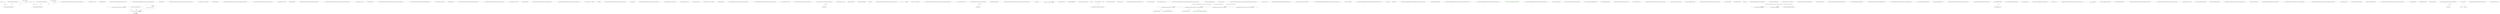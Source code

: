 digraph  {
n82 [label=convention, span=""];
n83 [label=context, span=""];
n84 [label=convention, span=""];
n85 [label=context, span=""];
n0 [cluster="Nancy.Tests.Unit.StaticContentConventionBuilderFixture.Should_retrieve_static_content_when_path_has_same_name_as_extension()", label="Entry Nancy.Tests.Unit.StaticContentConventionBuilderFixture.Should_retrieve_static_content_when_path_has_same_name_as_extension()", span="16-16"];
n1 [cluster="Nancy.Tests.Unit.StaticContentConventionBuilderFixture.Should_retrieve_static_content_when_path_has_same_name_as_extension()", label="var result = GetStaticContent(''css'', ''styles.css'')", span="20-20"];
n2 [cluster="Nancy.Tests.Unit.StaticContentConventionBuilderFixture.Should_retrieve_static_content_when_path_has_same_name_as_extension()", label="result.ShouldEqual(StylesheetContents)", span="23-23"];
n4 [cluster="Nancy.Tests.Unit.StaticContentConventionBuilderFixture.GetStaticContent(string, string, string)", label="Entry Nancy.Tests.Unit.StaticContentConventionBuilderFixture.GetStaticContent(string, string, string)", span="142-142"];
n3 [cluster="Nancy.Tests.Unit.StaticContentConventionBuilderFixture.Should_retrieve_static_content_when_path_has_same_name_as_extension()", label="Exit Nancy.Tests.Unit.StaticContentConventionBuilderFixture.Should_retrieve_static_content_when_path_has_same_name_as_extension()", span="16-16"];
n5 [cluster="object.ShouldEqual(object)", label="Entry object.ShouldEqual(object)", span="95-95"];
n6 [cluster="Nancy.Tests.Unit.StaticContentConventionBuilderFixture.Should_retrieve_static_content_when_virtual_directory_name_exists_in_static_route()", label="Entry Nancy.Tests.Unit.StaticContentConventionBuilderFixture.Should_retrieve_static_content_when_virtual_directory_name_exists_in_static_route()", span="27-27"];
n7 [cluster="Nancy.Tests.Unit.StaticContentConventionBuilderFixture.Should_retrieve_static_content_when_virtual_directory_name_exists_in_static_route()", label="var result = GetStaticContent(''css'', ''strange-css-filename.css'')", span="31-31"];
n8 [cluster="Nancy.Tests.Unit.StaticContentConventionBuilderFixture.Should_retrieve_static_content_when_virtual_directory_name_exists_in_static_route()", label="result.ShouldEqual(StylesheetContents)", span="34-34"];
n9 [cluster="Nancy.Tests.Unit.StaticContentConventionBuilderFixture.Should_retrieve_static_content_when_virtual_directory_name_exists_in_static_route()", label="Exit Nancy.Tests.Unit.StaticContentConventionBuilderFixture.Should_retrieve_static_content_when_virtual_directory_name_exists_in_static_route()", span="27-27"];
n10 [cluster="Nancy.Tests.Unit.StaticContentConventionBuilderFixture.Should_retrieve_static_content_when_path_is_nested()", label="Entry Nancy.Tests.Unit.StaticContentConventionBuilderFixture.Should_retrieve_static_content_when_path_is_nested()", span="38-38"];
n11 [cluster="Nancy.Tests.Unit.StaticContentConventionBuilderFixture.Should_retrieve_static_content_when_path_is_nested()", label="var result = GetStaticContent(''css/sub'', ''styles.css'')", span="42-42"];
n12 [cluster="Nancy.Tests.Unit.StaticContentConventionBuilderFixture.Should_retrieve_static_content_when_path_is_nested()", label="result.ShouldEqual(StylesheetContents)", span="45-45"];
n13 [cluster="Nancy.Tests.Unit.StaticContentConventionBuilderFixture.Should_retrieve_static_content_when_path_is_nested()", label="Exit Nancy.Tests.Unit.StaticContentConventionBuilderFixture.Should_retrieve_static_content_when_path_is_nested()", span="38-38"];
n14 [cluster="Nancy.Tests.Unit.StaticContentConventionBuilderFixture.Should_retrieve_static_content_when_path_contains_nested_folders_with_duplicate_name()", label="Entry Nancy.Tests.Unit.StaticContentConventionBuilderFixture.Should_retrieve_static_content_when_path_contains_nested_folders_with_duplicate_name()", span="49-49"];
n15 [cluster="Nancy.Tests.Unit.StaticContentConventionBuilderFixture.Should_retrieve_static_content_when_path_contains_nested_folders_with_duplicate_name()", label="var result = GetStaticContent(''css/css'', ''styles.css'')", span="53-53"];
n16 [cluster="Nancy.Tests.Unit.StaticContentConventionBuilderFixture.Should_retrieve_static_content_when_path_contains_nested_folders_with_duplicate_name()", label="result.ShouldEqual(StylesheetContents)", span="56-56"];
n17 [cluster="Nancy.Tests.Unit.StaticContentConventionBuilderFixture.Should_retrieve_static_content_when_path_contains_nested_folders_with_duplicate_name()", label="Exit Nancy.Tests.Unit.StaticContentConventionBuilderFixture.Should_retrieve_static_content_when_path_contains_nested_folders_with_duplicate_name()", span="49-49"];
n18 [cluster="Nancy.Tests.Unit.StaticContentConventionBuilderFixture.Should_retrieve_static_content_when_filename_contains_dot()", label="Entry Nancy.Tests.Unit.StaticContentConventionBuilderFixture.Should_retrieve_static_content_when_filename_contains_dot()", span="60-60"];
n19 [cluster="Nancy.Tests.Unit.StaticContentConventionBuilderFixture.Should_retrieve_static_content_when_filename_contains_dot()", label="var result = GetStaticContent(''css'', ''dotted.filename.css'')", span="64-64"];
n20 [cluster="Nancy.Tests.Unit.StaticContentConventionBuilderFixture.Should_retrieve_static_content_when_filename_contains_dot()", label="result.ShouldEqual(StylesheetContents)", span="67-67"];
n21 [cluster="Nancy.Tests.Unit.StaticContentConventionBuilderFixture.Should_retrieve_static_content_when_filename_contains_dot()", label="Exit Nancy.Tests.Unit.StaticContentConventionBuilderFixture.Should_retrieve_static_content_when_filename_contains_dot()", span="60-60"];
n22 [cluster="Nancy.Tests.Unit.StaticContentConventionBuilderFixture.Should_retrieve_static_content_when_path_contains_dot()", label="Entry Nancy.Tests.Unit.StaticContentConventionBuilderFixture.Should_retrieve_static_content_when_path_contains_dot()", span="71-71"];
n23 [cluster="Nancy.Tests.Unit.StaticContentConventionBuilderFixture.Should_retrieve_static_content_when_path_contains_dot()", label="var result = GetStaticContent(''css/Sub.folder'', ''styles.css'')", span="75-75"];
n24 [cluster="Nancy.Tests.Unit.StaticContentConventionBuilderFixture.Should_retrieve_static_content_when_path_contains_dot()", label="result.ShouldEqual(StylesheetContents)", span="78-78"];
n25 [cluster="Nancy.Tests.Unit.StaticContentConventionBuilderFixture.Should_retrieve_static_content_when_path_contains_dot()", label="Exit Nancy.Tests.Unit.StaticContentConventionBuilderFixture.Should_retrieve_static_content_when_path_contains_dot()", span="71-71"];
n26 [cluster="Nancy.Tests.Unit.StaticContentConventionBuilderFixture.Should_skip_the_request_if_resource_is_outside_the_content_folder()", label="Entry Nancy.Tests.Unit.StaticContentConventionBuilderFixture.Should_skip_the_request_if_resource_is_outside_the_content_folder()", span="82-82"];
n27 [cluster="Nancy.Tests.Unit.StaticContentConventionBuilderFixture.Should_skip_the_request_if_resource_is_outside_the_content_folder()", label="var result = GetStaticContent(''css'', ''../../outside/styles.css'')", span="86-86"];
n28 [cluster="Nancy.Tests.Unit.StaticContentConventionBuilderFixture.Should_skip_the_request_if_resource_is_outside_the_content_folder()", label="result.ShouldBeNull()", span="89-89"];
n29 [cluster="Nancy.Tests.Unit.StaticContentConventionBuilderFixture.Should_skip_the_request_if_resource_is_outside_the_content_folder()", label="Exit Nancy.Tests.Unit.StaticContentConventionBuilderFixture.Should_skip_the_request_if_resource_is_outside_the_content_folder()", span="82-82"];
n30 [cluster="object.ShouldBeNull()", label="Entry object.ShouldBeNull()", span="135-135"];
n31 [cluster="Nancy.Tests.Unit.StaticContentConventionBuilderFixture.Should_retrieve_static_content_when_root_is_relative_path()", label="Entry Nancy.Tests.Unit.StaticContentConventionBuilderFixture.Should_retrieve_static_content_when_root_is_relative_path()", span="93-93"];
n32 [cluster="Nancy.Tests.Unit.StaticContentConventionBuilderFixture.Should_retrieve_static_content_when_root_is_relative_path()", label="var resources = Path.Combine(Environment.CurrentDirectory, ''Resources'')", span="96-96"];
n33 [cluster="Nancy.Tests.Unit.StaticContentConventionBuilderFixture.Should_retrieve_static_content_when_root_is_relative_path()", label="var relativeRootFolder = Path.Combine(resources, @''../'')", span="97-97"];
n37 [cluster="System.IO.Path.Combine(string, string)", label="Entry System.IO.Path.Combine(string, string)", span="0-0"];
n34 [cluster="Nancy.Tests.Unit.StaticContentConventionBuilderFixture.Should_retrieve_static_content_when_root_is_relative_path()", label="var result = GetStaticContent(''css'', ''styles.css'', relativeRootFolder)", span="100-100"];
n35 [cluster="Nancy.Tests.Unit.StaticContentConventionBuilderFixture.Should_retrieve_static_content_when_root_is_relative_path()", label="result.ShouldEqual(StylesheetContents)", span="103-103"];
n36 [cluster="Nancy.Tests.Unit.StaticContentConventionBuilderFixture.Should_retrieve_static_content_when_root_is_relative_path()", label="Exit Nancy.Tests.Unit.StaticContentConventionBuilderFixture.Should_retrieve_static_content_when_root_is_relative_path()", span="93-93"];
n38 [cluster="Nancy.Tests.Unit.StaticContentConventionBuilderFixture.Should_throw_security_exception_when_content_path_points_to_root()", label="Entry Nancy.Tests.Unit.StaticContentConventionBuilderFixture.Should_throw_security_exception_when_content_path_points_to_root()", span="107-107"];
n39 [cluster="Nancy.Tests.Unit.StaticContentConventionBuilderFixture.Should_throw_security_exception_when_content_path_points_to_root()", label="var convention = StaticContentConventionBuilder.AddDirectory(''/'', ''/'')", span="110-110"];
n40 [cluster="Nancy.Tests.Unit.StaticContentConventionBuilderFixture.Should_throw_security_exception_when_content_path_points_to_root()", label="var request = new Request(''GET'', ''/face.png'', ''http'')", span="111-111"];
n45 [cluster="Nancy.Conventions.StaticContentConventionBuilder.AddDirectory(string, string, params string[])", label="Entry Nancy.Conventions.StaticContentConventionBuilder.AddDirectory(string, string, params string[])", span="30-30"];
n42 [cluster="Nancy.Tests.Unit.StaticContentConventionBuilderFixture.Should_throw_security_exception_when_content_path_points_to_root()", label="var exception = Record.Exception(() => convention.Invoke(context, Environment.CurrentDirectory))", span="118-118"];
n51 [cluster="lambda expression", label="convention.Invoke(context, Environment.CurrentDirectory)", span="118-118"];
n41 [cluster="Nancy.Tests.Unit.StaticContentConventionBuilderFixture.Should_throw_security_exception_when_content_path_points_to_root()", label="var context = new NancyContext\r\n            {\r\n                Request = request\r\n            }", span="112-115"];
n46 [cluster="Nancy.Request.Request(string, string, string)", label="Entry Nancy.Request.Request(string, string, string)", span="27-27"];
n47 [cluster="Nancy.NancyContext.NancyContext()", label="Entry Nancy.NancyContext.NancyContext()", span="23-23"];
n43 [cluster="Nancy.Tests.Unit.StaticContentConventionBuilderFixture.Should_throw_security_exception_when_content_path_points_to_root()", label="exception.ShouldBeOfType<ArgumentException>()", span="121-121"];
n48 [cluster="Unk.Exception", label="Entry Unk.Exception", span=""];
n50 [cluster="lambda expression", label="Entry lambda expression", span="118-118"];
n44 [cluster="Nancy.Tests.Unit.StaticContentConventionBuilderFixture.Should_throw_security_exception_when_content_path_points_to_root()", label="Exit Nancy.Tests.Unit.StaticContentConventionBuilderFixture.Should_throw_security_exception_when_content_path_points_to_root()", span="107-107"];
n49 [cluster="Unk.>", label="Entry Unk.>", span=""];
n52 [cluster="lambda expression", label="Exit lambda expression", span="118-118"];
n53 [cluster="System.Func<T1, T2, TResult>.Invoke(T1, T2)", label="Entry System.Func<T1, T2, TResult>.Invoke(T1, T2)", span="0-0"];
n54 [cluster="Nancy.Tests.Unit.StaticContentConventionBuilderFixture.Should_throw_security_exception_when_content_path_is_null_and_requested_path_points_to_root()", label="Entry Nancy.Tests.Unit.StaticContentConventionBuilderFixture.Should_throw_security_exception_when_content_path_is_null_and_requested_path_points_to_root()", span="125-125"];
n55 [cluster="Nancy.Tests.Unit.StaticContentConventionBuilderFixture.Should_throw_security_exception_when_content_path_is_null_and_requested_path_points_to_root()", label="var convention = StaticContentConventionBuilder.AddDirectory(''/'')", span="128-128"];
n56 [cluster="Nancy.Tests.Unit.StaticContentConventionBuilderFixture.Should_throw_security_exception_when_content_path_is_null_and_requested_path_points_to_root()", label="var request = new Request(''GET'', ''/face.png'', ''http'')", span="129-129"];
n58 [cluster="Nancy.Tests.Unit.StaticContentConventionBuilderFixture.Should_throw_security_exception_when_content_path_is_null_and_requested_path_points_to_root()", label="var exception = Record.Exception(() => convention.Invoke(context, Environment.CurrentDirectory))", span="136-136"];
n62 [cluster="lambda expression", label="convention.Invoke(context, Environment.CurrentDirectory)", span="136-136"];
n57 [cluster="Nancy.Tests.Unit.StaticContentConventionBuilderFixture.Should_throw_security_exception_when_content_path_is_null_and_requested_path_points_to_root()", label="var context = new NancyContext\r\n            {\r\n                Request = request\r\n            }", span="130-133"];
n59 [cluster="Nancy.Tests.Unit.StaticContentConventionBuilderFixture.Should_throw_security_exception_when_content_path_is_null_and_requested_path_points_to_root()", label="exception.ShouldBeOfType<ArgumentException>()", span="139-139"];
n61 [cluster="lambda expression", label="Entry lambda expression", span="136-136"];
n60 [cluster="Nancy.Tests.Unit.StaticContentConventionBuilderFixture.Should_throw_security_exception_when_content_path_is_null_and_requested_path_points_to_root()", label="Exit Nancy.Tests.Unit.StaticContentConventionBuilderFixture.Should_throw_security_exception_when_content_path_is_null_and_requested_path_points_to_root()", span="125-125"];
n63 [cluster="lambda expression", label="Exit lambda expression", span="136-136"];
n64 [cluster="Nancy.Tests.Unit.StaticContentConventionBuilderFixture.GetStaticContent(string, string, string)", label="var resource =\r\n                string.Format(''/{0}/{1}'', virtualDirectory, requestedFilename)", span="144-145"];
n66 [cluster="Nancy.Tests.Unit.StaticContentConventionBuilderFixture.GetStaticContent(string, string, string)", label="var resolver =\r\n                StaticContentConventionBuilder.AddDirectory(virtualDirectory, ''Resources/Assets/Styles'')", span="153-154"];
n67 [cluster="Nancy.Tests.Unit.StaticContentConventionBuilderFixture.GetStaticContent(string, string, string)", label="var rootFolder = root ?? Environment.CurrentDirectory", span="156-156"];
n65 [cluster="Nancy.Tests.Unit.StaticContentConventionBuilderFixture.GetStaticContent(string, string, string)", label="var context =\r\n                new NancyContext\r\n                {\r\n                    Request = new Request(''GET'', resource, ''http'')\r\n                }", span="147-151"];
n76 [cluster="string.Format(string, object, object)", label="Entry string.Format(string, object, object)", span="0-0"];
n69 [cluster="Nancy.Tests.Unit.StaticContentConventionBuilderFixture.GetStaticContent(string, string, string)", label="var response =\r\n                resolver.Invoke(context, rootFolder) as GenericFileResponse", span="160-161"];
n68 [cluster="Nancy.Tests.Unit.StaticContentConventionBuilderFixture.GetStaticContent(string, string, string)", label="GenericFileResponse.SafePaths.Add(rootFolder)", span="158-158"];
n77 [cluster="System.Collections.Generic.ICollection<T>.Add(T)", label="Entry System.Collections.Generic.ICollection<T>.Add(T)", span="0-0"];
n70 [cluster="Nancy.Tests.Unit.StaticContentConventionBuilderFixture.GetStaticContent(string, string, string)", label="response != null", span="163-163"];
n72 [cluster="Nancy.Tests.Unit.StaticContentConventionBuilderFixture.GetStaticContent(string, string, string)", label="response.Contents(stream)", span="167-167"];
n71 [cluster="Nancy.Tests.Unit.StaticContentConventionBuilderFixture.GetStaticContent(string, string, string)", label="var stream = new MemoryStream()", span="165-165"];
n74 [cluster="Nancy.Tests.Unit.StaticContentConventionBuilderFixture.GetStaticContent(string, string, string)", label="return null;", span="172-172"];
n78 [cluster="System.IO.MemoryStream.MemoryStream()", label="Entry System.IO.MemoryStream.MemoryStream()", span="0-0"];
n73 [cluster="Nancy.Tests.Unit.StaticContentConventionBuilderFixture.GetStaticContent(string, string, string)", label="return Encoding.UTF8.GetString(stream.GetBuffer(), 0, (int)stream.Length);", span="168-168"];
n79 [cluster="System.Action<T>.Invoke(T)", label="Entry System.Action<T>.Invoke(T)", span="0-0"];
n75 [cluster="Nancy.Tests.Unit.StaticContentConventionBuilderFixture.GetStaticContent(string, string, string)", label="Exit Nancy.Tests.Unit.StaticContentConventionBuilderFixture.GetStaticContent(string, string, string)", span="142-142"];
n80 [cluster="System.IO.MemoryStream.GetBuffer()", label="Entry System.IO.MemoryStream.GetBuffer()", span="0-0"];
n81 [cluster="System.Text.Encoding.GetString(byte[], int, int)", label="Entry System.Text.Encoding.GetString(byte[], int, int)", span="0-0"];
m0_21 [cluster="Nancy.Tests.Unit.Responses.EmbeddedFileResponseFixture.Should_not_contain_etag_in_response_header_if_embedded_resource_does_not_exists_when_invoking()", file="EmbeddedFileResponseFixture.cs", label="Entry Nancy.Tests.Unit.Responses.EmbeddedFileResponseFixture.Should_not_contain_etag_in_response_header_if_embedded_resource_does_not_exists_when_invoking()", span="47-47"];
m0_22 [cluster="Nancy.Tests.Unit.Responses.EmbeddedFileResponseFixture.Should_not_contain_etag_in_response_header_if_embedded_resource_does_not_exists_when_invoking()", file="EmbeddedFileResponseFixture.cs", label="var response =\r\n                new EmbeddedFileResponse(this.GetType().Assembly, ''Nancy.Tests'', ''i_dont_exist.jpg'')", span="50-51"];
m0_23 [cluster="Nancy.Tests.Unit.Responses.EmbeddedFileResponseFixture.Should_not_contain_etag_in_response_header_if_embedded_resource_does_not_exists_when_invoking()", file="EmbeddedFileResponseFixture.cs", label="var outputStream = new MemoryStream()", span="53-53"];
m0_24 [cluster="Nancy.Tests.Unit.Responses.EmbeddedFileResponseFixture.Should_not_contain_etag_in_response_header_if_embedded_resource_does_not_exists_when_invoking()", file="EmbeddedFileResponseFixture.cs", label="response.Contents.Invoke(outputStream)", span="56-56"];
m0_25 [cluster="Nancy.Tests.Unit.Responses.EmbeddedFileResponseFixture.Should_not_contain_etag_in_response_header_if_embedded_resource_does_not_exists_when_invoking()", file="EmbeddedFileResponseFixture.cs", label="response.Headers.ContainsKey(''ETag'').ShouldBeFalse()", span="59-59"];
m0_26 [cluster="Nancy.Tests.Unit.Responses.EmbeddedFileResponseFixture.Should_not_contain_etag_in_response_header_if_embedded_resource_does_not_exists_when_invoking()", file="EmbeddedFileResponseFixture.cs", label="Exit Nancy.Tests.Unit.Responses.EmbeddedFileResponseFixture.Should_not_contain_etag_in_response_header_if_embedded_resource_does_not_exists_when_invoking()", span="47-47"];
m0_14 [cluster="System.Action<T>.Invoke(T)", file="EmbeddedFileResponseFixture.cs", label="Entry System.Action<T>.Invoke(T)", span="0-0"];
m0_4 [cluster="Nancy.Responses.EmbeddedFileResponse.EmbeddedFileResponse(System.Reflection.Assembly, string, string)", file="EmbeddedFileResponseFixture.cs", label="Entry Nancy.Responses.EmbeddedFileResponse.EmbeddedFileResponse(System.Reflection.Assembly, string, string)", span="18-18"];
m0_19 [cluster="System.Collections.Generic.IDictionary<TKey, TValue>.ContainsKey(TKey)", file="EmbeddedFileResponseFixture.cs", label="Entry System.Collections.Generic.IDictionary<TKey, TValue>.ContainsKey(TKey)", span="0-0"];
m0_7 [cluster="Nancy.Tests.Unit.Responses.EmbeddedFileResponseFixture.Should_contain_etag_in_response_header_if_embedded_resource_exists_when_invoking()", file="EmbeddedFileResponseFixture.cs", label="Entry Nancy.Tests.Unit.Responses.EmbeddedFileResponseFixture.Should_contain_etag_in_response_header_if_embedded_resource_exists_when_invoking()", span="20-20"];
m0_8 [cluster="Nancy.Tests.Unit.Responses.EmbeddedFileResponseFixture.Should_contain_etag_in_response_header_if_embedded_resource_exists_when_invoking()", file="EmbeddedFileResponseFixture.cs", label="var response =\r\n                new EmbeddedFileResponse(this.GetType().Assembly, ''Nancy.Tests'', ''Resources.Views.staticviewresource.html'')", span="23-24"];
m0_9 [cluster="Nancy.Tests.Unit.Responses.EmbeddedFileResponseFixture.Should_contain_etag_in_response_header_if_embedded_resource_exists_when_invoking()", file="EmbeddedFileResponseFixture.cs", label="var outputStream = new MemoryStream()", span="26-26"];
m0_10 [cluster="Nancy.Tests.Unit.Responses.EmbeddedFileResponseFixture.Should_contain_etag_in_response_header_if_embedded_resource_exists_when_invoking()", file="EmbeddedFileResponseFixture.cs", label="response.Contents.Invoke(outputStream)", span="29-29"];
m0_11 [cluster="Nancy.Tests.Unit.Responses.EmbeddedFileResponseFixture.Should_contain_etag_in_response_header_if_embedded_resource_exists_when_invoking()", color=green, community=0, file="EmbeddedFileResponseFixture.cs", label="response.Headers[''ETag''].ShouldEqual(''\''5D6EFDFDB135DC90F16D57E05603DA1E\'''')", prediction=0, span="32-32"];
m0_12 [cluster="Nancy.Tests.Unit.Responses.EmbeddedFileResponseFixture.Should_contain_etag_in_response_header_if_embedded_resource_exists_when_invoking()", file="EmbeddedFileResponseFixture.cs", label="Exit Nancy.Tests.Unit.Responses.EmbeddedFileResponseFixture.Should_contain_etag_in_response_header_if_embedded_resource_exists_when_invoking()", span="20-20"];
m0_5 [cluster="object.GetType()", file="EmbeddedFileResponseFixture.cs", label="Entry object.GetType()", span="0-0"];
m0_20 [cluster="bool.ShouldBeFalse()", file="EmbeddedFileResponseFixture.cs", label="Entry bool.ShouldBeFalse()", span="90-90"];
m0_15 [cluster="Nancy.Tests.Unit.Responses.EmbeddedFileResponseFixture.Should_not_contain_etag_in_response_header_if_embedded_resource_does_not_exists()", file="EmbeddedFileResponseFixture.cs", label="Entry Nancy.Tests.Unit.Responses.EmbeddedFileResponseFixture.Should_not_contain_etag_in_response_header_if_embedded_resource_does_not_exists()", span="36-36"];
m0_16 [cluster="Nancy.Tests.Unit.Responses.EmbeddedFileResponseFixture.Should_not_contain_etag_in_response_header_if_embedded_resource_does_not_exists()", file="EmbeddedFileResponseFixture.cs", label="var response =\r\n                new EmbeddedFileResponse(this.GetType().Assembly, ''Nancy.Tests'', ''i_dont_exist.jpg'')", span="39-40"];
m0_17 [cluster="Nancy.Tests.Unit.Responses.EmbeddedFileResponseFixture.Should_not_contain_etag_in_response_header_if_embedded_resource_does_not_exists()", file="EmbeddedFileResponseFixture.cs", label="response.Headers.ContainsKey(''ETag'').ShouldBeFalse()", span="43-43"];
m0_18 [cluster="Nancy.Tests.Unit.Responses.EmbeddedFileResponseFixture.Should_not_contain_etag_in_response_header_if_embedded_resource_does_not_exists()", file="EmbeddedFileResponseFixture.cs", label="Exit Nancy.Tests.Unit.Responses.EmbeddedFileResponseFixture.Should_not_contain_etag_in_response_header_if_embedded_resource_does_not_exists()", span="36-36"];
m0_0 [cluster="Nancy.Tests.Unit.Responses.EmbeddedFileResponseFixture.Should_contain_etag_in_response_header_if_embedded_resource_exists()", file="EmbeddedFileResponseFixture.cs", label="Entry Nancy.Tests.Unit.Responses.EmbeddedFileResponseFixture.Should_contain_etag_in_response_header_if_embedded_resource_exists()", span="9-9"];
m0_1 [cluster="Nancy.Tests.Unit.Responses.EmbeddedFileResponseFixture.Should_contain_etag_in_response_header_if_embedded_resource_exists()", file="EmbeddedFileResponseFixture.cs", label="var response =\r\n                new EmbeddedFileResponse(this.GetType().Assembly, ''Nancy.Tests'', ''Resources.Views.staticviewresource.html'')", span="12-13"];
m0_2 [cluster="Nancy.Tests.Unit.Responses.EmbeddedFileResponseFixture.Should_contain_etag_in_response_header_if_embedded_resource_exists()", color=green, community=0, file="EmbeddedFileResponseFixture.cs", label="response.Headers[''ETag''].ShouldEqual(''\''5D6EFDFDB135DC90F16D57E05603DA1E\'''')", prediction=1, span="16-16"];
m0_3 [cluster="Nancy.Tests.Unit.Responses.EmbeddedFileResponseFixture.Should_contain_etag_in_response_header_if_embedded_resource_exists()", file="EmbeddedFileResponseFixture.cs", label="Exit Nancy.Tests.Unit.Responses.EmbeddedFileResponseFixture.Should_contain_etag_in_response_header_if_embedded_resource_exists()", span="9-9"];
m0_13 [cluster="System.IO.MemoryStream.MemoryStream()", file="EmbeddedFileResponseFixture.cs", label="Entry System.IO.MemoryStream.MemoryStream()", span="0-0"];
m0_27 [file="EmbeddedFileResponseFixture.cs", label="Nancy.Tests.Unit.Responses.EmbeddedFileResponseFixture", span=""];
m1_36 [cluster="Nancy.Tests.Unit.Responses.GenericFileResponseFixture.Should_set_status_code_to_ok()", file="GenericFileResponseFixture.cs", label="Entry Nancy.Tests.Unit.Responses.GenericFileResponseFixture.Should_set_status_code_to_ok()", span="84-84"];
m1_37 [cluster="Nancy.Tests.Unit.Responses.GenericFileResponseFixture.Should_set_status_code_to_ok()", file="GenericFileResponseFixture.cs", label="var response = new GenericFileResponse(this.imagePath, imageContentType)", span="87-87"];
m1_38 [cluster="Nancy.Tests.Unit.Responses.GenericFileResponseFixture.Should_set_status_code_to_ok()", file="GenericFileResponseFixture.cs", label="response.StatusCode.ShouldEqual(HttpStatusCode.OK)", span="90-90"];
m1_39 [cluster="Nancy.Tests.Unit.Responses.GenericFileResponseFixture.Should_set_status_code_to_ok()", file="GenericFileResponseFixture.cs", label="Exit Nancy.Tests.Unit.Responses.GenericFileResponseFixture.Should_set_status_code_to_ok()", span="84-84"];
m1_7 [cluster="System.Collections.Generic.List<T>.List()", file="GenericFileResponseFixture.cs", label="Entry System.Collections.Generic.List<T>.List()", span="0-0"];
m1_15 [cluster="Nancy.Tests.Unit.Responses.GenericFileResponseFixture.Should_set_status_code_to_not_found_when_file_name_is_null()", file="GenericFileResponseFixture.cs", label="Entry Nancy.Tests.Unit.Responses.GenericFileResponseFixture.Should_set_status_code_to_not_found_when_file_name_is_null()", span="34-34"];
m1_16 [cluster="Nancy.Tests.Unit.Responses.GenericFileResponseFixture.Should_set_status_code_to_not_found_when_file_name_is_null()", file="GenericFileResponseFixture.cs", label="var response = new GenericFileResponse(null, imageContentType)", span="37-37"];
m1_17 [cluster="Nancy.Tests.Unit.Responses.GenericFileResponseFixture.Should_set_status_code_to_not_found_when_file_name_is_null()", file="GenericFileResponseFixture.cs", label="response.StatusCode.ShouldEqual(HttpStatusCode.NotFound)", span="40-40"];
m1_18 [cluster="Nancy.Tests.Unit.Responses.GenericFileResponseFixture.Should_set_status_code_to_not_found_when_file_name_is_null()", file="GenericFileResponseFixture.cs", label="Exit Nancy.Tests.Unit.Responses.GenericFileResponseFixture.Should_set_status_code_to_not_found_when_file_name_is_null()", span="34-34"];
m1_60 [cluster="System.IO.MemoryStream.Flush()", file="GenericFileResponseFixture.cs", label="Entry System.IO.MemoryStream.Flush()", span="0-0"];
m1_8 [cluster="System.IO.Path.GetFileName(string)", file="GenericFileResponseFixture.cs", label="Entry System.IO.Path.GetFileName(string)", span="0-0"];
m1_5 [cluster="object.GetType()", file="GenericFileResponseFixture.cs", label="Entry object.GetType()", span="0-0"];
m1_0 [cluster="Nancy.Tests.Unit.Responses.GenericFileResponseFixture.GenericFileResponseFixture()", file="GenericFileResponseFixture.cs", label="Entry Nancy.Tests.Unit.Responses.GenericFileResponseFixture.GenericFileResponseFixture()", span="12-12"];
m1_1 [cluster="Nancy.Tests.Unit.Responses.GenericFileResponseFixture.GenericFileResponseFixture()", file="GenericFileResponseFixture.cs", label="var assemblyPath =\r\n                Path.GetDirectoryName(this.GetType().Assembly.Location)", span="14-15"];
m1_2 [cluster="Nancy.Tests.Unit.Responses.GenericFileResponseFixture.GenericFileResponseFixture()", file="GenericFileResponseFixture.cs", label="GenericFileResponse.SafePaths = new List<string> {assemblyPath}", span="17-17"];
m1_3 [cluster="Nancy.Tests.Unit.Responses.GenericFileResponseFixture.GenericFileResponseFixture()", file="GenericFileResponseFixture.cs", label="this.imagePath =\r\n                Path.GetFileName(this.GetType().Assembly.Location)", span="19-20"];
m1_4 [cluster="Nancy.Tests.Unit.Responses.GenericFileResponseFixture.GenericFileResponseFixture()", file="GenericFileResponseFixture.cs", label="Exit Nancy.Tests.Unit.Responses.GenericFileResponseFixture.GenericFileResponseFixture()", span="12-12"];
m1_6 [cluster="System.IO.Path.GetDirectoryName(string)", file="GenericFileResponseFixture.cs", label="Entry System.IO.Path.GetDirectoryName(string)", span="0-0"];
m1_49 [cluster="Nancy.Tests.Unit.Responses.GenericFileResponseFixture.Should_set_filename_property_to_filename()", file="GenericFileResponseFixture.cs", label="Entry Nancy.Tests.Unit.Responses.GenericFileResponseFixture.Should_set_filename_property_to_filename()", span="108-108"];
m1_50 [cluster="Nancy.Tests.Unit.Responses.GenericFileResponseFixture.Should_set_filename_property_to_filename()", file="GenericFileResponseFixture.cs", label="var response = new GenericFileResponse(this.imagePath, imageContentType)", span="111-111"];
m1_51 [cluster="Nancy.Tests.Unit.Responses.GenericFileResponseFixture.Should_set_filename_property_to_filename()", file="GenericFileResponseFixture.cs", label="response.Filename.ShouldEqual(Path.GetFileName(this.imagePath))", span="114-114"];
m1_52 [cluster="Nancy.Tests.Unit.Responses.GenericFileResponseFixture.Should_set_filename_property_to_filename()", file="GenericFileResponseFixture.cs", label="Exit Nancy.Tests.Unit.Responses.GenericFileResponseFixture.Should_set_filename_property_to_filename()", span="108-108"];
m1_9 [cluster="Nancy.Tests.Unit.Responses.GenericFileResponseFixture.Should_set_status_code_to_not_found_when_file_name_is_empty()", file="GenericFileResponseFixture.cs", label="Entry Nancy.Tests.Unit.Responses.GenericFileResponseFixture.Should_set_status_code_to_not_found_when_file_name_is_empty()", span="24-24"];
m1_10 [cluster="Nancy.Tests.Unit.Responses.GenericFileResponseFixture.Should_set_status_code_to_not_found_when_file_name_is_empty()", file="GenericFileResponseFixture.cs", label="var response = new GenericFileResponse(string.Empty, imageContentType)", span="27-27"];
m1_11 [cluster="Nancy.Tests.Unit.Responses.GenericFileResponseFixture.Should_set_status_code_to_not_found_when_file_name_is_empty()", file="GenericFileResponseFixture.cs", label="response.StatusCode.ShouldEqual(HttpStatusCode.NotFound)", span="30-30"];
m1_12 [cluster="Nancy.Tests.Unit.Responses.GenericFileResponseFixture.Should_set_status_code_to_not_found_when_file_name_is_empty()", file="GenericFileResponseFixture.cs", label="Exit Nancy.Tests.Unit.Responses.GenericFileResponseFixture.Should_set_status_code_to_not_found_when_file_name_is_empty()", span="24-24"];
m1_40 [cluster="Nancy.Tests.Unit.Responses.GenericFileResponseFixture.Should_return_file_unchanged()", file="GenericFileResponseFixture.cs", label="Entry Nancy.Tests.Unit.Responses.GenericFileResponseFixture.Should_return_file_unchanged()", span="94-94"];
m1_41 [cluster="Nancy.Tests.Unit.Responses.GenericFileResponseFixture.Should_return_file_unchanged()", file="GenericFileResponseFixture.cs", label="var expected = File.ReadAllBytes(this.imagePath)", span="97-97"];
m1_42 [cluster="Nancy.Tests.Unit.Responses.GenericFileResponseFixture.Should_return_file_unchanged()", file="GenericFileResponseFixture.cs", label="var response = new GenericFileResponse(this.imagePath, imageContentType)", span="98-98"];
m1_44 [cluster="Nancy.Tests.Unit.Responses.GenericFileResponseFixture.Should_return_file_unchanged()", file="GenericFileResponseFixture.cs", label="result.ShouldEqualSequence(expected)", span="104-104"];
m1_43 [cluster="Nancy.Tests.Unit.Responses.GenericFileResponseFixture.Should_return_file_unchanged()", file="GenericFileResponseFixture.cs", label="var result = GetResponseContents(response)", span="101-101"];
m1_45 [cluster="Nancy.Tests.Unit.Responses.GenericFileResponseFixture.Should_return_file_unchanged()", file="GenericFileResponseFixture.cs", label="Exit Nancy.Tests.Unit.Responses.GenericFileResponseFixture.Should_return_file_unchanged()", span="94-94"];
m1_59 [cluster="System.Action<T>.Invoke(T)", file="GenericFileResponseFixture.cs", label="Entry System.Action<T>.Invoke(T)", span="0-0"];
m1_30 [cluster="Nancy.Tests.Unit.Responses.GenericFileResponseFixture.Should_set_status_code_to_not_found_when_file_is_above_root_path()", file="GenericFileResponseFixture.cs", label="Entry Nancy.Tests.Unit.Responses.GenericFileResponseFixture.Should_set_status_code_to_not_found_when_file_is_above_root_path()", span="70-70"];
m1_31 [cluster="Nancy.Tests.Unit.Responses.GenericFileResponseFixture.Should_set_status_code_to_not_found_when_file_is_above_root_path()", file="GenericFileResponseFixture.cs", label="var path = \r\n                Path.Combine(this.imagePath, ''..'', ''..'')", span="73-74"];
m1_32 [cluster="Nancy.Tests.Unit.Responses.GenericFileResponseFixture.Should_set_status_code_to_not_found_when_file_is_above_root_path()", file="GenericFileResponseFixture.cs", label="var response = new GenericFileResponse(path, imageContentType)", span="77-77"];
m1_33 [cluster="Nancy.Tests.Unit.Responses.GenericFileResponseFixture.Should_set_status_code_to_not_found_when_file_is_above_root_path()", file="GenericFileResponseFixture.cs", label="response.StatusCode.ShouldEqual(HttpStatusCode.NotFound)", span="80-80"];
m1_34 [cluster="Nancy.Tests.Unit.Responses.GenericFileResponseFixture.Should_set_status_code_to_not_found_when_file_is_above_root_path()", file="GenericFileResponseFixture.cs", label="Exit Nancy.Tests.Unit.Responses.GenericFileResponseFixture.Should_set_status_code_to_not_found_when_file_is_above_root_path()", span="70-70"];
m1_25 [cluster="Nancy.Tests.Unit.Responses.GenericFileResponseFixture.Should_set_status_code_to_not_found_when_file_does_not_exist()", file="GenericFileResponseFixture.cs", label="Entry Nancy.Tests.Unit.Responses.GenericFileResponseFixture.Should_set_status_code_to_not_found_when_file_does_not_exist()", span="57-57"];
m1_26 [cluster="Nancy.Tests.Unit.Responses.GenericFileResponseFixture.Should_set_status_code_to_not_found_when_file_does_not_exist()", file="GenericFileResponseFixture.cs", label="var path = Path.Combine(''Resources'', ''thatsnotit.jpg'')", span="60-60"];
m1_27 [cluster="Nancy.Tests.Unit.Responses.GenericFileResponseFixture.Should_set_status_code_to_not_found_when_file_does_not_exist()", file="GenericFileResponseFixture.cs", label="var response = new GenericFileResponse(path, imageContentType)", span="63-63"];
m1_28 [cluster="Nancy.Tests.Unit.Responses.GenericFileResponseFixture.Should_set_status_code_to_not_found_when_file_does_not_exist()", file="GenericFileResponseFixture.cs", label="response.StatusCode.ShouldEqual(HttpStatusCode.NotFound)", span="66-66"];
m1_29 [cluster="Nancy.Tests.Unit.Responses.GenericFileResponseFixture.Should_set_status_code_to_not_found_when_file_does_not_exist()", file="GenericFileResponseFixture.cs", label="Exit Nancy.Tests.Unit.Responses.GenericFileResponseFixture.Should_set_status_code_to_not_found_when_file_does_not_exist()", span="57-57"];
m1_58 [cluster="System.IO.MemoryStream.MemoryStream()", file="GenericFileResponseFixture.cs", label="Entry System.IO.MemoryStream.MemoryStream()", span="0-0"];
m1_13 [cluster="Nancy.Responses.GenericFileResponse.GenericFileResponse(string, string, Nancy.NancyContext)", file="GenericFileResponseFixture.cs", label="Entry Nancy.Responses.GenericFileResponse.GenericFileResponse(string, string, Nancy.NancyContext)", span="64-64"];
m1_48 [cluster="System.Collections.Generic.IEnumerable<T>.ShouldEqualSequence<T>(System.Collections.Generic.IEnumerable<T>)", file="GenericFileResponseFixture.cs", label="Entry System.Collections.Generic.IEnumerable<T>.ShouldEqualSequence<T>(System.Collections.Generic.IEnumerable<T>)", span="110-110"];
m1_19 [cluster="Nancy.Tests.Unit.Responses.GenericFileResponseFixture.Should_set_status_code_to_not_found_when_file_name_does_not_contain_extension()", file="GenericFileResponseFixture.cs", label="Entry Nancy.Tests.Unit.Responses.GenericFileResponseFixture.Should_set_status_code_to_not_found_when_file_name_does_not_contain_extension()", span="44-44"];
m1_20 [cluster="Nancy.Tests.Unit.Responses.GenericFileResponseFixture.Should_set_status_code_to_not_found_when_file_name_does_not_contain_extension()", file="GenericFileResponseFixture.cs", label="var path = Path.Combine(''Resources'', ''zip'')", span="47-47"];
m1_21 [cluster="Nancy.Tests.Unit.Responses.GenericFileResponseFixture.Should_set_status_code_to_not_found_when_file_name_does_not_contain_extension()", file="GenericFileResponseFixture.cs", label="var response = new GenericFileResponse(path, imageContentType)", span="50-50"];
m1_22 [cluster="Nancy.Tests.Unit.Responses.GenericFileResponseFixture.Should_set_status_code_to_not_found_when_file_name_does_not_contain_extension()", file="GenericFileResponseFixture.cs", label="response.StatusCode.ShouldEqual(HttpStatusCode.NotFound)", span="53-53"];
m1_23 [cluster="Nancy.Tests.Unit.Responses.GenericFileResponseFixture.Should_set_status_code_to_not_found_when_file_name_does_not_contain_extension()", file="GenericFileResponseFixture.cs", label="Exit Nancy.Tests.Unit.Responses.GenericFileResponseFixture.Should_set_status_code_to_not_found_when_file_name_does_not_contain_extension()", span="44-44"];
m1_46 [cluster="System.IO.File.ReadAllBytes(string)", file="GenericFileResponseFixture.cs", label="Entry System.IO.File.ReadAllBytes(string)", span="0-0"];
m1_24 [cluster="System.IO.Path.Combine(string, string)", file="GenericFileResponseFixture.cs", label="Entry System.IO.Path.Combine(string, string)", span="0-0"];
m1_61 [cluster="System.IO.MemoryStream.ToArray()", file="GenericFileResponseFixture.cs", label="Entry System.IO.MemoryStream.ToArray()", span="0-0"];
m1_47 [cluster="Nancy.Tests.Unit.Responses.GenericFileResponseFixture.GetResponseContents(Nancy.Response)", file="GenericFileResponseFixture.cs", label="Entry Nancy.Tests.Unit.Responses.GenericFileResponseFixture.GetResponseContents(Nancy.Response)", span="117-117"];
m1_53 [cluster="Nancy.Tests.Unit.Responses.GenericFileResponseFixture.GetResponseContents(Nancy.Response)", file="GenericFileResponseFixture.cs", label="var ms = new MemoryStream()", span="119-119"];
m1_54 [cluster="Nancy.Tests.Unit.Responses.GenericFileResponseFixture.GetResponseContents(Nancy.Response)", file="GenericFileResponseFixture.cs", label="response.Contents(ms)", span="120-120"];
m1_55 [cluster="Nancy.Tests.Unit.Responses.GenericFileResponseFixture.GetResponseContents(Nancy.Response)", file="GenericFileResponseFixture.cs", label="ms.Flush()", span="121-121"];
m1_56 [cluster="Nancy.Tests.Unit.Responses.GenericFileResponseFixture.GetResponseContents(Nancy.Response)", file="GenericFileResponseFixture.cs", label="return ms.ToArray();", span="123-123"];
m1_57 [cluster="Nancy.Tests.Unit.Responses.GenericFileResponseFixture.GetResponseContents(Nancy.Response)", file="GenericFileResponseFixture.cs", label="Exit Nancy.Tests.Unit.Responses.GenericFileResponseFixture.GetResponseContents(Nancy.Response)", span="117-117"];
m1_35 [cluster="System.IO.Path.Combine(string, string, string)", file="GenericFileResponseFixture.cs", label="Entry System.IO.Path.Combine(string, string, string)", span="0-0"];
m1_62 [file="GenericFileResponseFixture.cs", label="Nancy.Tests.Unit.Responses.GenericFileResponseFixture", span=""];
n82 -> n51  [color=darkseagreen4, key=1, label=convention, style=dashed];
n83 -> n51  [color=darkseagreen4, key=1, label=context, style=dashed];
n84 -> n62  [color=darkseagreen4, key=1, label=convention, style=dashed];
n85 -> n62  [color=darkseagreen4, key=1, label=context, style=dashed];
n4 -> n66  [color=darkseagreen4, key=1, label=string, style=dashed];
n39 -> n51  [color=darkseagreen4, key=1, label=convention, style=dashed];
n42 -> n50  [color=darkseagreen4, key=1, label="lambda expression", style=dashed];
n41 -> n51  [color=darkseagreen4, key=1, label=context, style=dashed];
n55 -> n62  [color=darkseagreen4, key=1, label=convention, style=dashed];
n58 -> n61  [color=darkseagreen4, key=1, label="lambda expression", style=dashed];
n57 -> n62  [color=darkseagreen4, key=1, label=context, style=dashed];
n66 -> n69  [color=darkseagreen4, key=1, label=resolver, style=dashed];
n67 -> n69  [color=darkseagreen4, key=1, label=rootFolder, style=dashed];
n65 -> n69  [color=darkseagreen4, key=1, label=context, style=dashed];
n69 -> n72  [color=darkseagreen4, key=1, label=response, style=dashed];
n71 -> n73  [color=darkseagreen4, key=1, label=stream, style=dashed];
m0_22 -> m0_24  [color=darkseagreen4, key=1, label=response, style=dashed];
m0_22 -> m0_25  [color=darkseagreen4, key=1, label=response, style=dashed];
m0_8 -> m0_10  [color=darkseagreen4, key=1, label=response, style=dashed];
m0_8 -> m0_11  [color=green, key=1, label=response, style=dashed];
m0_27 -> m0_1  [color=darkseagreen4, key=1, label="Nancy.Tests.Unit.Responses.EmbeddedFileResponseFixture", style=dashed];
m0_27 -> m0_8  [color=darkseagreen4, key=1, label="Nancy.Tests.Unit.Responses.EmbeddedFileResponseFixture", style=dashed];
m0_27 -> m0_16  [color=darkseagreen4, key=1, label="Nancy.Tests.Unit.Responses.EmbeddedFileResponseFixture", style=dashed];
m0_27 -> m0_22  [color=darkseagreen4, key=1, label="Nancy.Tests.Unit.Responses.EmbeddedFileResponseFixture", style=dashed];
m1_41 -> m1_44  [color=darkseagreen4, key=1, label=expected, style=dashed];
m1_47 -> m1_54  [color=darkseagreen4, key=1, label="Nancy.Response", style=dashed];
m1_53 -> m1_55  [color=darkseagreen4, key=1, label=ms, style=dashed];
m1_53 -> m1_56  [color=darkseagreen4, key=1, label=ms, style=dashed];
m1_62 -> m1_1  [color=darkseagreen4, key=1, label="Nancy.Tests.Unit.Responses.GenericFileResponseFixture", style=dashed];
m1_62 -> m1_3  [color=darkseagreen4, key=1, label="Nancy.Tests.Unit.Responses.GenericFileResponseFixture", style=dashed];
m1_62 -> m1_51  [color=darkseagreen4, key=1, label="Nancy.Tests.Unit.Responses.GenericFileResponseFixture", style=dashed];
}
